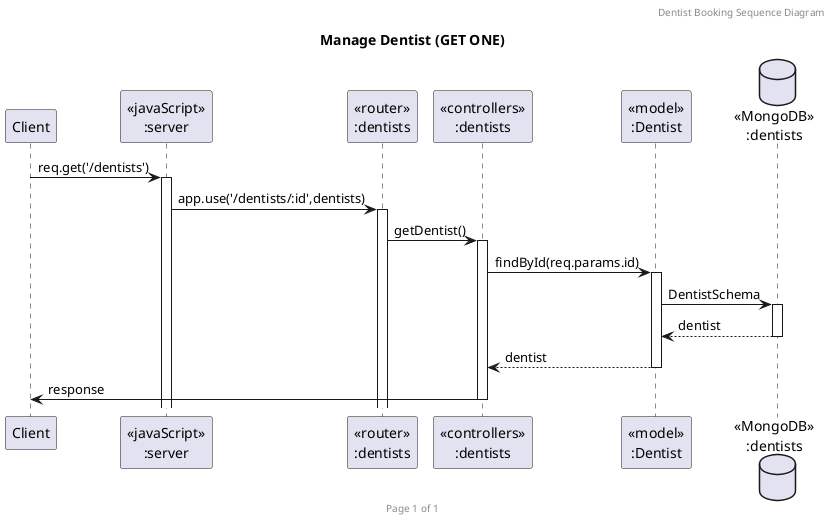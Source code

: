 @startuml Manage Dentist (GET ONE)

header Dentist Booking Sequence Diagram
footer Page %page% of %lastpage%
title "Manage Dentist (GET ONE)"

participant "Client" as client
participant "<<javaScript>>\n:server" as server
participant "<<router>>\n:dentists" as routerDentists
participant "<<controllers>>\n:dentists" as controllersDentists
participant "<<model>>\n:Dentist" as modelDentist
database "<<MongoDB>>\n:dentists" as DentistsDatabase

client->server ++:req.get('/dentists')
server->routerDentists ++:app.use('/dentists/:id',dentists)
routerDentists -> controllersDentists ++:getDentist()
controllersDentists->modelDentist ++:findById(req.params.id)
modelDentist ->DentistsDatabase ++: DentistSchema
DentistsDatabase --> modelDentist --: dentist
controllersDentists <-- modelDentist --:dentist
controllersDentists->client --:response

@enduml
